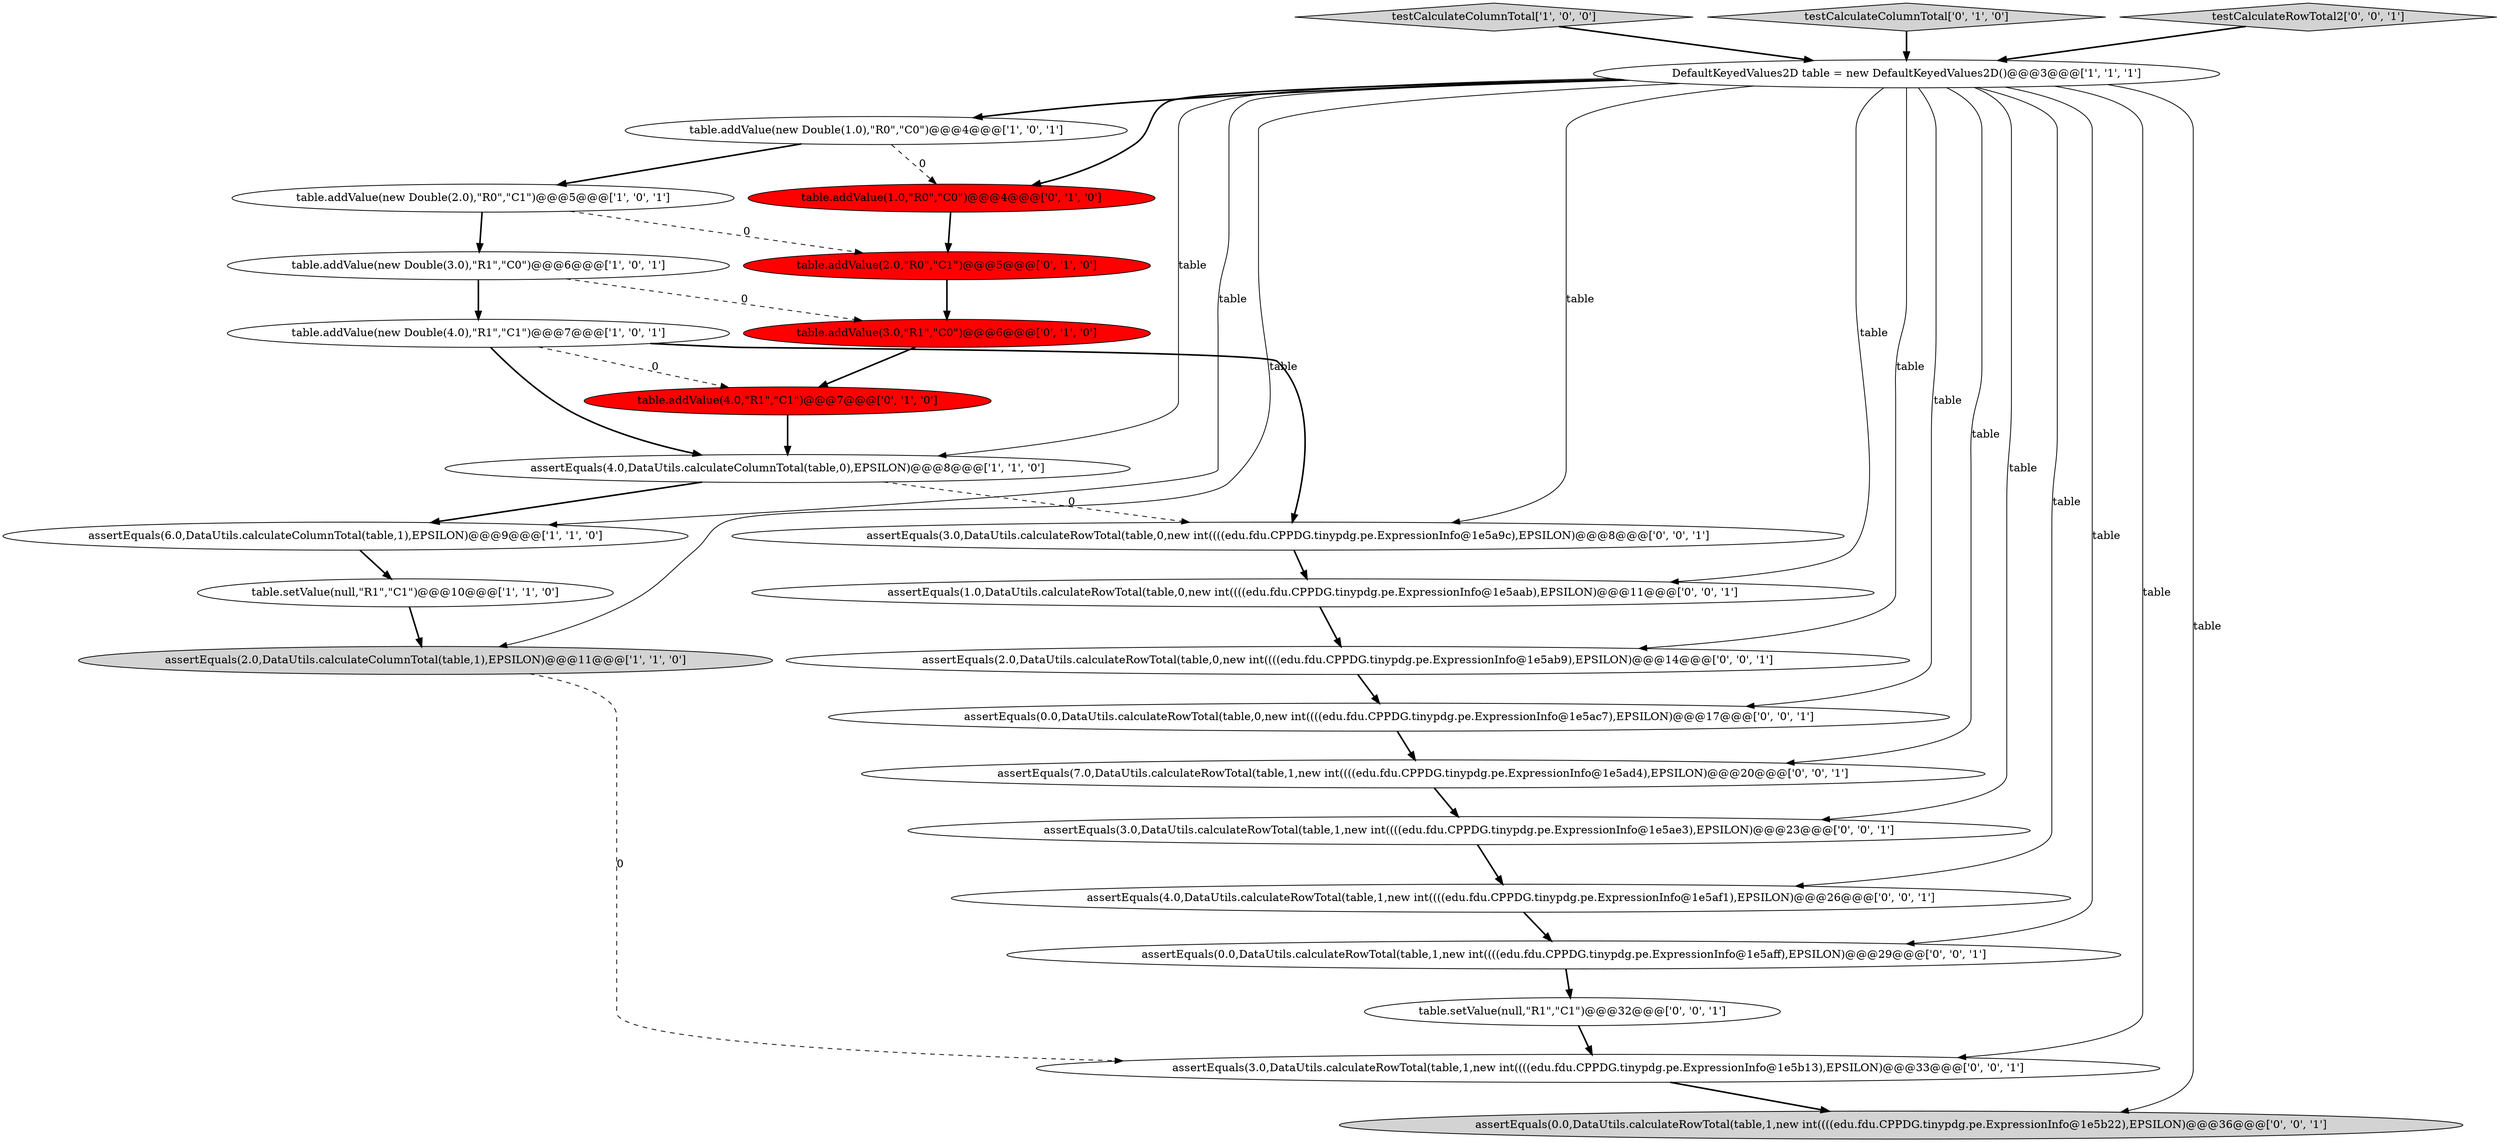 digraph {
0 [style = filled, label = "assertEquals(2.0,DataUtils.calculateColumnTotal(table,1),EPSILON)@@@11@@@['1', '1', '0']", fillcolor = lightgray, shape = ellipse image = "AAA0AAABBB1BBB"];
21 [style = filled, label = "assertEquals(4.0,DataUtils.calculateRowTotal(table,1,new int((((edu.fdu.CPPDG.tinypdg.pe.ExpressionInfo@1e5af1),EPSILON)@@@26@@@['0', '0', '1']", fillcolor = white, shape = ellipse image = "AAA0AAABBB3BBB"];
9 [style = filled, label = "table.addValue(new Double(2.0),\"R0\",\"C1\")@@@5@@@['1', '0', '1']", fillcolor = white, shape = ellipse image = "AAA0AAABBB1BBB"];
11 [style = filled, label = "table.addValue(1.0,\"R0\",\"C0\")@@@4@@@['0', '1', '0']", fillcolor = red, shape = ellipse image = "AAA1AAABBB2BBB"];
6 [style = filled, label = "table.addValue(new Double(3.0),\"R1\",\"C0\")@@@6@@@['1', '0', '1']", fillcolor = white, shape = ellipse image = "AAA0AAABBB1BBB"];
7 [style = filled, label = "table.setValue(null,\"R1\",\"C1\")@@@10@@@['1', '1', '0']", fillcolor = white, shape = ellipse image = "AAA0AAABBB1BBB"];
8 [style = filled, label = "assertEquals(4.0,DataUtils.calculateColumnTotal(table,0),EPSILON)@@@8@@@['1', '1', '0']", fillcolor = white, shape = ellipse image = "AAA0AAABBB1BBB"];
26 [style = filled, label = "assertEquals(0.0,DataUtils.calculateRowTotal(table,1,new int((((edu.fdu.CPPDG.tinypdg.pe.ExpressionInfo@1e5aff),EPSILON)@@@29@@@['0', '0', '1']", fillcolor = white, shape = ellipse image = "AAA0AAABBB3BBB"];
2 [style = filled, label = "testCalculateColumnTotal['1', '0', '0']", fillcolor = lightgray, shape = diamond image = "AAA0AAABBB1BBB"];
13 [style = filled, label = "testCalculateColumnTotal['0', '1', '0']", fillcolor = lightgray, shape = diamond image = "AAA0AAABBB2BBB"];
1 [style = filled, label = "table.addValue(new Double(1.0),\"R0\",\"C0\")@@@4@@@['1', '0', '1']", fillcolor = white, shape = ellipse image = "AAA0AAABBB1BBB"];
3 [style = filled, label = "table.addValue(new Double(4.0),\"R1\",\"C1\")@@@7@@@['1', '0', '1']", fillcolor = white, shape = ellipse image = "AAA0AAABBB1BBB"];
25 [style = filled, label = "assertEquals(3.0,DataUtils.calculateRowTotal(table,1,new int((((edu.fdu.CPPDG.tinypdg.pe.ExpressionInfo@1e5ae3),EPSILON)@@@23@@@['0', '0', '1']", fillcolor = white, shape = ellipse image = "AAA0AAABBB3BBB"];
22 [style = filled, label = "assertEquals(3.0,DataUtils.calculateRowTotal(table,0,new int((((edu.fdu.CPPDG.tinypdg.pe.ExpressionInfo@1e5a9c),EPSILON)@@@8@@@['0', '0', '1']", fillcolor = white, shape = ellipse image = "AAA0AAABBB3BBB"];
16 [style = filled, label = "assertEquals(3.0,DataUtils.calculateRowTotal(table,1,new int((((edu.fdu.CPPDG.tinypdg.pe.ExpressionInfo@1e5b13),EPSILON)@@@33@@@['0', '0', '1']", fillcolor = white, shape = ellipse image = "AAA0AAABBB3BBB"];
18 [style = filled, label = "table.setValue(null,\"R1\",\"C1\")@@@32@@@['0', '0', '1']", fillcolor = white, shape = ellipse image = "AAA0AAABBB3BBB"];
20 [style = filled, label = "assertEquals(0.0,DataUtils.calculateRowTotal(table,0,new int((((edu.fdu.CPPDG.tinypdg.pe.ExpressionInfo@1e5ac7),EPSILON)@@@17@@@['0', '0', '1']", fillcolor = white, shape = ellipse image = "AAA0AAABBB3BBB"];
17 [style = filled, label = "assertEquals(7.0,DataUtils.calculateRowTotal(table,1,new int((((edu.fdu.CPPDG.tinypdg.pe.ExpressionInfo@1e5ad4),EPSILON)@@@20@@@['0', '0', '1']", fillcolor = white, shape = ellipse image = "AAA0AAABBB3BBB"];
10 [style = filled, label = "table.addValue(3.0,\"R1\",\"C0\")@@@6@@@['0', '1', '0']", fillcolor = red, shape = ellipse image = "AAA1AAABBB2BBB"];
24 [style = filled, label = "assertEquals(0.0,DataUtils.calculateRowTotal(table,1,new int((((edu.fdu.CPPDG.tinypdg.pe.ExpressionInfo@1e5b22),EPSILON)@@@36@@@['0', '0', '1']", fillcolor = lightgray, shape = ellipse image = "AAA0AAABBB3BBB"];
19 [style = filled, label = "assertEquals(2.0,DataUtils.calculateRowTotal(table,0,new int((((edu.fdu.CPPDG.tinypdg.pe.ExpressionInfo@1e5ab9),EPSILON)@@@14@@@['0', '0', '1']", fillcolor = white, shape = ellipse image = "AAA0AAABBB3BBB"];
14 [style = filled, label = "table.addValue(4.0,\"R1\",\"C1\")@@@7@@@['0', '1', '0']", fillcolor = red, shape = ellipse image = "AAA1AAABBB2BBB"];
23 [style = filled, label = "assertEquals(1.0,DataUtils.calculateRowTotal(table,0,new int((((edu.fdu.CPPDG.tinypdg.pe.ExpressionInfo@1e5aab),EPSILON)@@@11@@@['0', '0', '1']", fillcolor = white, shape = ellipse image = "AAA0AAABBB3BBB"];
12 [style = filled, label = "table.addValue(2.0,\"R0\",\"C1\")@@@5@@@['0', '1', '0']", fillcolor = red, shape = ellipse image = "AAA1AAABBB2BBB"];
15 [style = filled, label = "testCalculateRowTotal2['0', '0', '1']", fillcolor = lightgray, shape = diamond image = "AAA0AAABBB3BBB"];
5 [style = filled, label = "DefaultKeyedValues2D table = new DefaultKeyedValues2D()@@@3@@@['1', '1', '1']", fillcolor = white, shape = ellipse image = "AAA0AAABBB1BBB"];
4 [style = filled, label = "assertEquals(6.0,DataUtils.calculateColumnTotal(table,1),EPSILON)@@@9@@@['1', '1', '0']", fillcolor = white, shape = ellipse image = "AAA0AAABBB1BBB"];
6->3 [style = bold, label=""];
17->25 [style = bold, label=""];
20->17 [style = bold, label=""];
10->14 [style = bold, label=""];
19->20 [style = bold, label=""];
16->24 [style = bold, label=""];
0->16 [style = dashed, label="0"];
5->22 [style = solid, label="table"];
5->17 [style = solid, label="table"];
7->0 [style = bold, label=""];
11->12 [style = bold, label=""];
3->22 [style = bold, label=""];
22->23 [style = bold, label=""];
4->7 [style = bold, label=""];
1->9 [style = bold, label=""];
15->5 [style = bold, label=""];
9->6 [style = bold, label=""];
6->10 [style = dashed, label="0"];
8->22 [style = dashed, label="0"];
5->1 [style = bold, label=""];
21->26 [style = bold, label=""];
12->10 [style = bold, label=""];
5->16 [style = solid, label="table"];
5->20 [style = solid, label="table"];
1->11 [style = dashed, label="0"];
3->8 [style = bold, label=""];
23->19 [style = bold, label=""];
5->0 [style = solid, label="table"];
5->21 [style = solid, label="table"];
5->25 [style = solid, label="table"];
13->5 [style = bold, label=""];
5->19 [style = solid, label="table"];
5->26 [style = solid, label="table"];
5->4 [style = solid, label="table"];
5->11 [style = bold, label=""];
14->8 [style = bold, label=""];
9->12 [style = dashed, label="0"];
8->4 [style = bold, label=""];
3->14 [style = dashed, label="0"];
5->23 [style = solid, label="table"];
5->8 [style = solid, label="table"];
5->24 [style = solid, label="table"];
25->21 [style = bold, label=""];
2->5 [style = bold, label=""];
26->18 [style = bold, label=""];
18->16 [style = bold, label=""];
}
